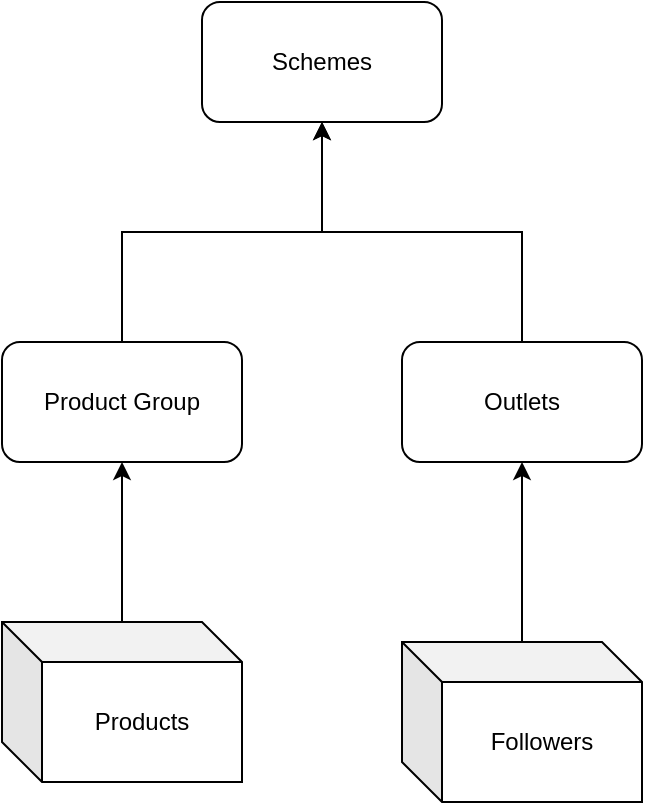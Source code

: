 <mxfile version="21.3.2" type="github">
  <diagram name="Page-1" id="19rDWbAxhhhVggRc936I">
    <mxGraphModel dx="864" dy="611" grid="1" gridSize="10" guides="1" tooltips="1" connect="1" arrows="1" fold="1" page="1" pageScale="1" pageWidth="827" pageHeight="1169" math="0" shadow="0">
      <root>
        <mxCell id="0" />
        <mxCell id="1" parent="0" />
        <mxCell id="xSQJErV0wq-ZxOXCGKMl-6" style="edgeStyle=orthogonalEdgeStyle;rounded=0;orthogonalLoop=1;jettySize=auto;html=1;entryX=0.5;entryY=1;entryDx=0;entryDy=0;" edge="1" parent="1" source="xSQJErV0wq-ZxOXCGKMl-1" target="xSQJErV0wq-ZxOXCGKMl-3">
          <mxGeometry relative="1" as="geometry" />
        </mxCell>
        <mxCell id="xSQJErV0wq-ZxOXCGKMl-1" value="Product Group" style="rounded=1;whiteSpace=wrap;html=1;" vertex="1" parent="1">
          <mxGeometry x="410" y="240" width="120" height="60" as="geometry" />
        </mxCell>
        <mxCell id="xSQJErV0wq-ZxOXCGKMl-4" style="edgeStyle=orthogonalEdgeStyle;rounded=0;orthogonalLoop=1;jettySize=auto;html=1;entryX=0.5;entryY=1;entryDx=0;entryDy=0;" edge="1" parent="1" source="xSQJErV0wq-ZxOXCGKMl-2" target="xSQJErV0wq-ZxOXCGKMl-3">
          <mxGeometry relative="1" as="geometry" />
        </mxCell>
        <mxCell id="xSQJErV0wq-ZxOXCGKMl-2" value="Outlets" style="rounded=1;whiteSpace=wrap;html=1;" vertex="1" parent="1">
          <mxGeometry x="610" y="240" width="120" height="60" as="geometry" />
        </mxCell>
        <mxCell id="xSQJErV0wq-ZxOXCGKMl-3" value="Schemes&lt;br&gt;" style="rounded=1;whiteSpace=wrap;html=1;" vertex="1" parent="1">
          <mxGeometry x="510" y="70" width="120" height="60" as="geometry" />
        </mxCell>
        <mxCell id="xSQJErV0wq-ZxOXCGKMl-8" style="edgeStyle=orthogonalEdgeStyle;rounded=0;orthogonalLoop=1;jettySize=auto;html=1;entryX=0.5;entryY=1;entryDx=0;entryDy=0;" edge="1" parent="1" source="xSQJErV0wq-ZxOXCGKMl-7" target="xSQJErV0wq-ZxOXCGKMl-1">
          <mxGeometry relative="1" as="geometry" />
        </mxCell>
        <mxCell id="xSQJErV0wq-ZxOXCGKMl-7" value="Products" style="shape=cube;whiteSpace=wrap;html=1;boundedLbl=1;backgroundOutline=1;darkOpacity=0.05;darkOpacity2=0.1;" vertex="1" parent="1">
          <mxGeometry x="410" y="380" width="120" height="80" as="geometry" />
        </mxCell>
        <mxCell id="xSQJErV0wq-ZxOXCGKMl-10" style="edgeStyle=orthogonalEdgeStyle;rounded=0;orthogonalLoop=1;jettySize=auto;html=1;entryX=0.5;entryY=1;entryDx=0;entryDy=0;" edge="1" parent="1" source="xSQJErV0wq-ZxOXCGKMl-9" target="xSQJErV0wq-ZxOXCGKMl-2">
          <mxGeometry relative="1" as="geometry" />
        </mxCell>
        <mxCell id="xSQJErV0wq-ZxOXCGKMl-9" value="Followers" style="shape=cube;whiteSpace=wrap;html=1;boundedLbl=1;backgroundOutline=1;darkOpacity=0.05;darkOpacity2=0.1;" vertex="1" parent="1">
          <mxGeometry x="610" y="390" width="120" height="80" as="geometry" />
        </mxCell>
      </root>
    </mxGraphModel>
  </diagram>
</mxfile>
